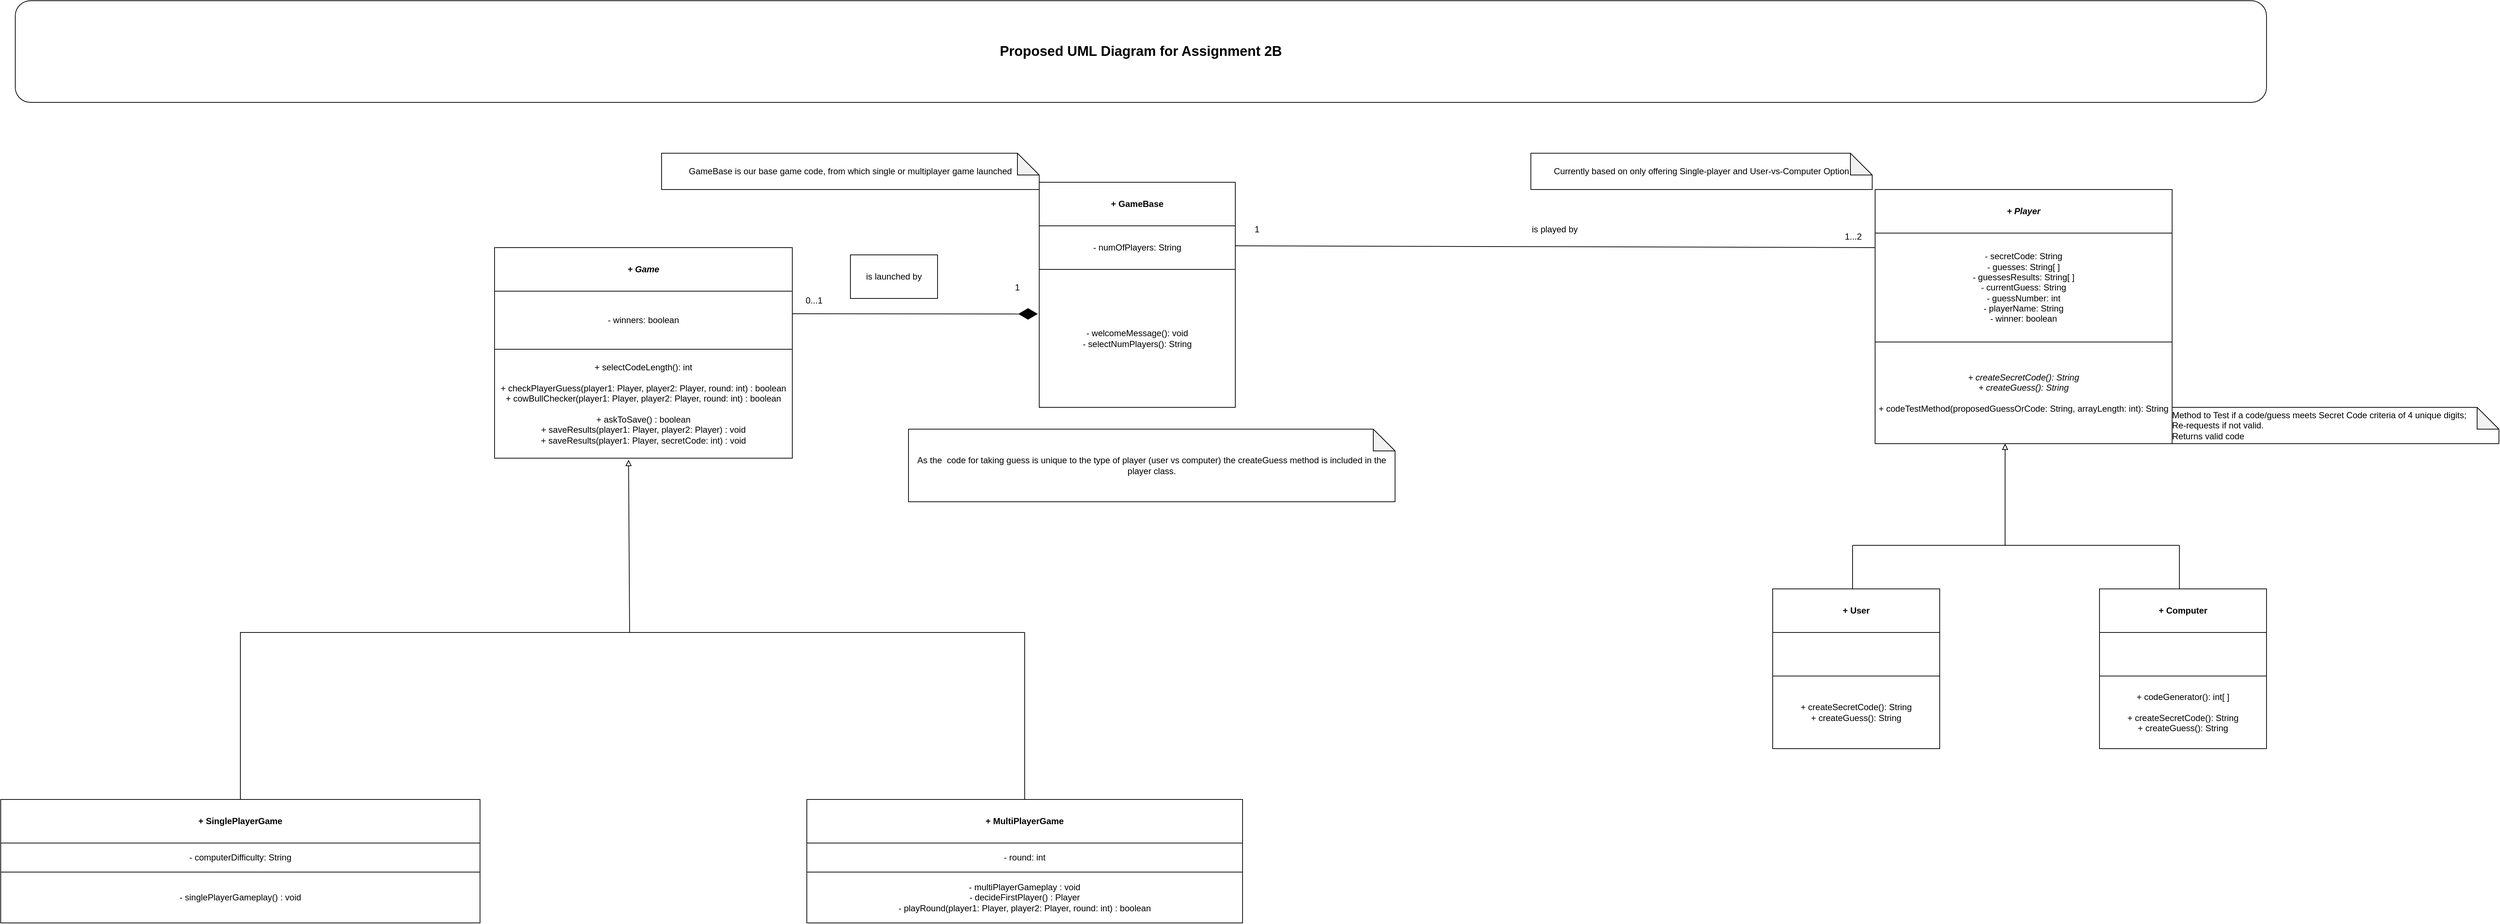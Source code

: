 <mxfile version="24.2.1" type="github">
  <diagram name="Page-1" id="k0b15O7BoX57XoeLq1dA">
    <mxGraphModel dx="1670" dy="754" grid="1" gridSize="10" guides="1" tooltips="1" connect="1" arrows="1" fold="1" page="1" pageScale="1" pageWidth="827" pageHeight="1169" math="0" shadow="0">
      <root>
        <mxCell id="0" />
        <mxCell id="1" parent="0" />
        <mxCell id="XR4MavHLO2OCBJJE3bpX-2" value="&lt;i&gt;+ Player&lt;/i&gt;" style="rounded=0;whiteSpace=wrap;html=1;fontStyle=1" vertex="1" parent="1">
          <mxGeometry x="2701" y="440" width="409" height="60" as="geometry" />
        </mxCell>
        <mxCell id="XR4MavHLO2OCBJJE3bpX-3" value="&lt;div&gt;- secretCode: String&lt;/div&gt;&lt;div&gt;- guesses: String[ ]&lt;/div&gt;&lt;div&gt;- guessesResults: String[ ]&lt;/div&gt;&lt;div&gt;- currentGuess: String&lt;/div&gt;&lt;div&gt;- guessNumber: int&lt;/div&gt;&lt;div&gt;- playerName: String&lt;/div&gt;&lt;div&gt;- winner: boolean&lt;/div&gt;" style="rounded=0;whiteSpace=wrap;html=1;" vertex="1" parent="1">
          <mxGeometry x="2701" y="500" width="409" height="150" as="geometry" />
        </mxCell>
        <mxCell id="XR4MavHLO2OCBJJE3bpX-4" value="&lt;div&gt;+ createSecretCode(): String&lt;/div&gt;&lt;div&gt;+ createGuess(): String&lt;/div&gt;&lt;div&gt;&lt;span style=&quot;font-style: normal;&quot;&gt;&lt;br&gt;&lt;/span&gt;&lt;/div&gt;&lt;span style=&quot;font-style: normal;&quot;&gt;+ codeTestMethod(proposedGuessOrCode: String, arrayLength: int): String&lt;/span&gt;" style="rounded=0;whiteSpace=wrap;html=1;fontStyle=2" vertex="1" parent="1">
          <mxGeometry x="2701" y="650" width="409" height="140" as="geometry" />
        </mxCell>
        <mxCell id="XR4MavHLO2OCBJJE3bpX-5" value="" style="endArrow=none;html=1;rounded=0;" edge="1" parent="1">
          <mxGeometry width="50" height="50" relative="1" as="geometry">
            <mxPoint x="2670" y="990" as="sourcePoint" />
            <mxPoint x="2670" y="930" as="targetPoint" />
          </mxGeometry>
        </mxCell>
        <mxCell id="XR4MavHLO2OCBJJE3bpX-6" value="" style="endArrow=none;html=1;rounded=0;" edge="1" parent="1">
          <mxGeometry width="50" height="50" relative="1" as="geometry">
            <mxPoint x="2670" y="930" as="sourcePoint" />
            <mxPoint x="2920" y="930" as="targetPoint" />
          </mxGeometry>
        </mxCell>
        <mxCell id="XR4MavHLO2OCBJJE3bpX-7" value="" style="endArrow=none;html=1;rounded=0;" edge="1" parent="1">
          <mxGeometry width="50" height="50" relative="1" as="geometry">
            <mxPoint x="2920" y="930" as="sourcePoint" />
            <mxPoint x="3120" y="930" as="targetPoint" />
          </mxGeometry>
        </mxCell>
        <mxCell id="XR4MavHLO2OCBJJE3bpX-8" value="" style="endArrow=none;html=1;rounded=0;" edge="1" parent="1">
          <mxGeometry width="50" height="50" relative="1" as="geometry">
            <mxPoint x="3120" y="990" as="sourcePoint" />
            <mxPoint x="3120" y="930" as="targetPoint" />
          </mxGeometry>
        </mxCell>
        <mxCell id="XR4MavHLO2OCBJJE3bpX-9" value="" style="endArrow=block;html=1;rounded=0;endFill=0;entryX=0.431;entryY=1.025;entryDx=0;entryDy=0;entryPerimeter=0;" edge="1" parent="1">
          <mxGeometry width="50" height="50" relative="1" as="geometry">
            <mxPoint x="2880" y="930" as="sourcePoint" />
            <mxPoint x="2879.999" y="790" as="targetPoint" />
          </mxGeometry>
        </mxCell>
        <mxCell id="XR4MavHLO2OCBJJE3bpX-10" value="+ User" style="rounded=0;whiteSpace=wrap;html=1;fontStyle=1" vertex="1" parent="1">
          <mxGeometry x="2560" y="990" width="230" height="60" as="geometry" />
        </mxCell>
        <mxCell id="XR4MavHLO2OCBJJE3bpX-11" value="" style="rounded=0;whiteSpace=wrap;html=1;" vertex="1" parent="1">
          <mxGeometry x="2560" y="1050" width="230" height="60" as="geometry" />
        </mxCell>
        <mxCell id="XR4MavHLO2OCBJJE3bpX-12" value="&lt;div&gt;&lt;div style=&quot;font-size: 12.0px;&quot;&gt;+ createSecretCode(): String&lt;/div&gt;&lt;div style=&quot;font-size: 12.0px;&quot;&gt;+ createGuess(): String&lt;/div&gt;&lt;/div&gt;" style="rounded=0;whiteSpace=wrap;html=1;" vertex="1" parent="1">
          <mxGeometry x="2560" y="1110" width="230" height="100" as="geometry" />
        </mxCell>
        <mxCell id="XR4MavHLO2OCBJJE3bpX-13" value="+ Computer" style="rounded=0;whiteSpace=wrap;html=1;fontStyle=1" vertex="1" parent="1">
          <mxGeometry x="3010" y="990" width="230" height="60" as="geometry" />
        </mxCell>
        <mxCell id="XR4MavHLO2OCBJJE3bpX-14" value="" style="rounded=0;whiteSpace=wrap;html=1;" vertex="1" parent="1">
          <mxGeometry x="3010" y="1050" width="230" height="60" as="geometry" />
        </mxCell>
        <mxCell id="XR4MavHLO2OCBJJE3bpX-15" value="+ codeGenerator(): int[ ]&lt;div&gt;&lt;br&gt;&lt;/div&gt;&lt;div&gt;&lt;div style=&quot;font-size: 12.0px;&quot;&gt;+ createSecretCode(): String&lt;/div&gt;&lt;div style=&quot;font-size: 12.0px;&quot;&gt;+ createGuess(): String&lt;/div&gt;&lt;/div&gt;" style="rounded=0;whiteSpace=wrap;html=1;" vertex="1" parent="1">
          <mxGeometry x="3010" y="1110" width="230" height="100" as="geometry" />
        </mxCell>
        <mxCell id="XR4MavHLO2OCBJJE3bpX-16" value="" style="endArrow=none;html=1;rounded=0;exitX=1;exitY=0.25;exitDx=0;exitDy=0;entryX=1;entryY=1;entryDx=0;entryDy=0;" edge="1" parent="1" target="XR4MavHLO2OCBJJE3bpX-21">
          <mxGeometry width="50" height="50" relative="1" as="geometry">
            <mxPoint x="1820" y="517.5" as="sourcePoint" />
            <mxPoint x="2860" y="518" as="targetPoint" />
          </mxGeometry>
        </mxCell>
        <mxCell id="XR4MavHLO2OCBJJE3bpX-17" value="+ GameBase" style="rounded=0;whiteSpace=wrap;html=1;fontStyle=1" vertex="1" parent="1">
          <mxGeometry x="1550" y="430" width="270" height="60" as="geometry" />
        </mxCell>
        <mxCell id="XR4MavHLO2OCBJJE3bpX-18" value="&lt;div&gt;- numOfPlayers: String&lt;/div&gt;" style="rounded=0;whiteSpace=wrap;html=1;" vertex="1" parent="1">
          <mxGeometry x="1550" y="490" width="270" height="60" as="geometry" />
        </mxCell>
        <mxCell id="XR4MavHLO2OCBJJE3bpX-19" value="&lt;div&gt;- welcomeMessage(): void&lt;/div&gt;&lt;div&gt;- selectNumPlayers(): String&lt;/div&gt;" style="rounded=0;whiteSpace=wrap;html=1;" vertex="1" parent="1">
          <mxGeometry x="1550" y="550" width="270" height="190" as="geometry" />
        </mxCell>
        <mxCell id="XR4MavHLO2OCBJJE3bpX-20" value="1" style="text;html=1;align=center;verticalAlign=middle;whiteSpace=wrap;rounded=0;" vertex="1" parent="1">
          <mxGeometry x="1820" y="480" width="60" height="30" as="geometry" />
        </mxCell>
        <mxCell id="XR4MavHLO2OCBJJE3bpX-21" value="1...2" style="text;html=1;align=center;verticalAlign=middle;whiteSpace=wrap;rounded=0;" vertex="1" parent="1">
          <mxGeometry x="2641" y="490" width="60" height="30" as="geometry" />
        </mxCell>
        <mxCell id="XR4MavHLO2OCBJJE3bpX-22" value="+ SinglePlayerGame" style="rounded=0;whiteSpace=wrap;html=1;fontStyle=1" vertex="1" parent="1">
          <mxGeometry x="120" y="1280" width="660" height="60" as="geometry" />
        </mxCell>
        <mxCell id="XR4MavHLO2OCBJJE3bpX-23" value="- computerDifficulty: String" style="rounded=0;whiteSpace=wrap;html=1;" vertex="1" parent="1">
          <mxGeometry x="120" y="1340" width="660" height="40" as="geometry" />
        </mxCell>
        <mxCell id="XR4MavHLO2OCBJJE3bpX-24" value="-&amp;nbsp;singlePlayerGameplay() : void" style="rounded=0;whiteSpace=wrap;html=1;" vertex="1" parent="1">
          <mxGeometry x="120" y="1380" width="660" height="70" as="geometry" />
        </mxCell>
        <mxCell id="XR4MavHLO2OCBJJE3bpX-25" value="+ MultiPlayerGame" style="rounded=0;whiteSpace=wrap;html=1;fontStyle=1" vertex="1" parent="1">
          <mxGeometry x="1230" y="1280" width="600" height="60" as="geometry" />
        </mxCell>
        <mxCell id="XR4MavHLO2OCBJJE3bpX-26" value="- round: int" style="rounded=0;whiteSpace=wrap;html=1;" vertex="1" parent="1">
          <mxGeometry x="1230" y="1340" width="600" height="40" as="geometry" />
        </mxCell>
        <mxCell id="XR4MavHLO2OCBJJE3bpX-27" value="" style="endArrow=diamondThin;endFill=1;endSize=24;html=1;rounded=0;entryX=-0.007;entryY=0.323;entryDx=0;entryDy=0;entryPerimeter=0;" edge="1" parent="1" target="XR4MavHLO2OCBJJE3bpX-19">
          <mxGeometry width="160" relative="1" as="geometry">
            <mxPoint x="1180" y="611" as="sourcePoint" />
            <mxPoint x="1540" y="611" as="targetPoint" />
          </mxGeometry>
        </mxCell>
        <mxCell id="XR4MavHLO2OCBJJE3bpX-28" value="1" style="text;html=1;align=center;verticalAlign=middle;whiteSpace=wrap;rounded=0;" vertex="1" parent="1">
          <mxGeometry x="1490" y="560" width="60" height="30" as="geometry" />
        </mxCell>
        <mxCell id="XR4MavHLO2OCBJJE3bpX-29" value="0...1" style="text;html=1;align=center;verticalAlign=middle;whiteSpace=wrap;rounded=0;" vertex="1" parent="1">
          <mxGeometry x="1210" y="580" width="60" height="25" as="geometry" />
        </mxCell>
        <mxCell id="XR4MavHLO2OCBJJE3bpX-30" value="&lt;div&gt;- multiPlayerGameplay : void&lt;/div&gt;&lt;div&gt;- decideFirstPlayer() : Player&lt;/div&gt;&lt;div&gt;- playRound(player1: Player, player2: Player, round: int) : boolean&lt;/div&gt;" style="rounded=0;whiteSpace=wrap;html=1;" vertex="1" parent="1">
          <mxGeometry x="1230" y="1380" width="600" height="70" as="geometry" />
        </mxCell>
        <mxCell id="XR4MavHLO2OCBJJE3bpX-31" value="is played by" style="text;html=1;align=center;verticalAlign=middle;whiteSpace=wrap;rounded=0;" vertex="1" parent="1">
          <mxGeometry x="2210" y="480" width="100" height="30" as="geometry" />
        </mxCell>
        <mxCell id="XR4MavHLO2OCBJJE3bpX-32" value="As the &amp;nbsp;code for taking guess is unique to the type of player (user vs computer) the createGuess method is included in the player class." style="shape=note;whiteSpace=wrap;html=1;backgroundOutline=1;darkOpacity=0.05;" vertex="1" parent="1">
          <mxGeometry x="1370" y="770" width="670" height="100" as="geometry" />
        </mxCell>
        <mxCell id="XR4MavHLO2OCBJJE3bpX-33" value="&lt;span style=&quot;font-size: 12.0px; white-space: nowrap;&quot;&gt;Currently based on only offering Single-player and User-vs-Computer Option&lt;/span&gt;" style="shape=note;whiteSpace=wrap;html=1;backgroundOutline=1;darkOpacity=0.05;resizable=1;autosize=0;overflow=width;snapToPoint=0;" vertex="1" parent="1">
          <mxGeometry x="2227" y="390" width="470" height="50" as="geometry" />
        </mxCell>
        <mxCell id="XR4MavHLO2OCBJJE3bpX-34" value="&lt;span style=&quot;text-wrap-mode: nowrap;&quot;&gt;GameBase is our base game code, from which single or multiplayer game launched&lt;/span&gt;" style="shape=note;whiteSpace=wrap;html=1;backgroundOutline=1;darkOpacity=0.05;resizable=1;autosize=0;overflow=width;snapToPoint=0;" vertex="1" parent="1">
          <mxGeometry x="1030" y="390" width="520" height="50" as="geometry" />
        </mxCell>
        <mxCell id="XR4MavHLO2OCBJJE3bpX-35" value="" style="endArrow=block;html=1;rounded=0;endFill=0;entryX=0.45;entryY=1.015;entryDx=0;entryDy=0;entryPerimeter=0;" edge="1" parent="1" target="XR4MavHLO2OCBJJE3bpX-42">
          <mxGeometry width="50" height="50" relative="1" as="geometry">
            <mxPoint x="450" y="1280" as="sourcePoint" />
            <mxPoint x="986" y="820" as="targetPoint" />
            <Array as="points">
              <mxPoint x="450" y="1050" />
              <mxPoint x="986" y="1050" />
            </Array>
          </mxGeometry>
        </mxCell>
        <mxCell id="XR4MavHLO2OCBJJE3bpX-36" value="" style="endArrow=none;html=1;rounded=0;" edge="1" parent="1">
          <mxGeometry width="50" height="50" relative="1" as="geometry">
            <mxPoint x="980" y="1050" as="sourcePoint" />
            <mxPoint x="1530" y="1050" as="targetPoint" />
          </mxGeometry>
        </mxCell>
        <mxCell id="XR4MavHLO2OCBJJE3bpX-37" value="&lt;i&gt;+ Game&lt;/i&gt;" style="rounded=0;whiteSpace=wrap;html=1;fontStyle=1" vertex="1" parent="1">
          <mxGeometry x="800" y="520" width="410" height="60" as="geometry" />
        </mxCell>
        <mxCell id="XR4MavHLO2OCBJJE3bpX-38" value="" style="endArrow=none;html=1;rounded=0;exitX=0.5;exitY=0;exitDx=0;exitDy=0;" edge="1" parent="1" source="XR4MavHLO2OCBJJE3bpX-25">
          <mxGeometry width="50" height="50" relative="1" as="geometry">
            <mxPoint x="1530" y="1270" as="sourcePoint" />
            <mxPoint x="1530" y="1050" as="targetPoint" />
          </mxGeometry>
        </mxCell>
        <mxCell id="XR4MavHLO2OCBJJE3bpX-39" value="&lt;font style=&quot;font-size: 19px;&quot;&gt;&lt;b&gt;Proposed UML Diagram for Assignment 2B&lt;/b&gt;&lt;/font&gt;" style="rounded=1;whiteSpace=wrap;html=1;" vertex="1" parent="1">
          <mxGeometry x="140" y="180" width="3100" height="140" as="geometry" />
        </mxCell>
        <mxCell id="XR4MavHLO2OCBJJE3bpX-40" value="is launched by" style="rounded=0;whiteSpace=wrap;html=1;" vertex="1" parent="1">
          <mxGeometry x="1290" y="530" width="120" height="60" as="geometry" />
        </mxCell>
        <mxCell id="XR4MavHLO2OCBJJE3bpX-41" value="- winners: boolean" style="rounded=0;whiteSpace=wrap;html=1;" vertex="1" parent="1">
          <mxGeometry x="800" y="580" width="410" height="80" as="geometry" />
        </mxCell>
        <mxCell id="XR4MavHLO2OCBJJE3bpX-42" value="&lt;div&gt;+ selectCodeLength(): int&lt;/div&gt;&lt;div&gt;&lt;br&gt;&lt;/div&gt;+ checkPlayerGuess(player1: Player, player2: Player, round: int) : boolean&lt;div&gt;+ cowBullChecker&lt;span style=&quot;font-size: 12.0px;&quot;&gt;(player1: Player, player2: Player, round: int) : boolean&lt;/span&gt;&lt;/div&gt;&lt;div&gt;&lt;span style=&quot;font-size: 12.0px;&quot;&gt;&lt;br&gt;&lt;/span&gt;&lt;/div&gt;&lt;div&gt;&lt;span style=&quot;font-size: 12.0px;&quot;&gt;+ askToSave() : boolean&lt;/span&gt;&lt;/div&gt;&lt;div&gt;&lt;span style=&quot;font-size: 12.0px;&quot;&gt;+ saveResults(player1: Player, player2: Player) : void&lt;/span&gt;&lt;/div&gt;&lt;div&gt;&lt;span style=&quot;font-size: 12.0px;&quot;&gt;+ saveResults(player1: Player, secretCode: int) : void&lt;/span&gt;&lt;/div&gt;" style="rounded=0;whiteSpace=wrap;html=1;" vertex="1" parent="1">
          <mxGeometry x="800" y="660" width="410" height="150" as="geometry" />
        </mxCell>
        <mxCell id="XR4MavHLO2OCBJJE3bpX-43" value="Method to Test if a code/guess meets Secret Code criteria of&amp;nbsp;&lt;span style=&quot;font-size: 12px;&quot;&gt;4 unique digits;&amp;nbsp;&lt;/span&gt;&lt;div&gt;&lt;span style=&quot;font-size: 12px;&quot;&gt;Re-requests if not valid.&lt;/span&gt;&lt;/div&gt;&lt;div&gt;&lt;span style=&quot;font-size: 12px;&quot;&gt;Returns valid code&amp;nbsp;&lt;/span&gt;&lt;/div&gt;" style="shape=note;whiteSpace=wrap;html=1;backgroundOutline=1;darkOpacity=0.05;resizable=1;autosize=0;overflow=width;snapToPoint=0;align=left;spacingLeft=0;spacing=2;" vertex="1" parent="1">
          <mxGeometry x="3110" y="740" width="450" height="50" as="geometry" />
        </mxCell>
      </root>
    </mxGraphModel>
  </diagram>
</mxfile>
